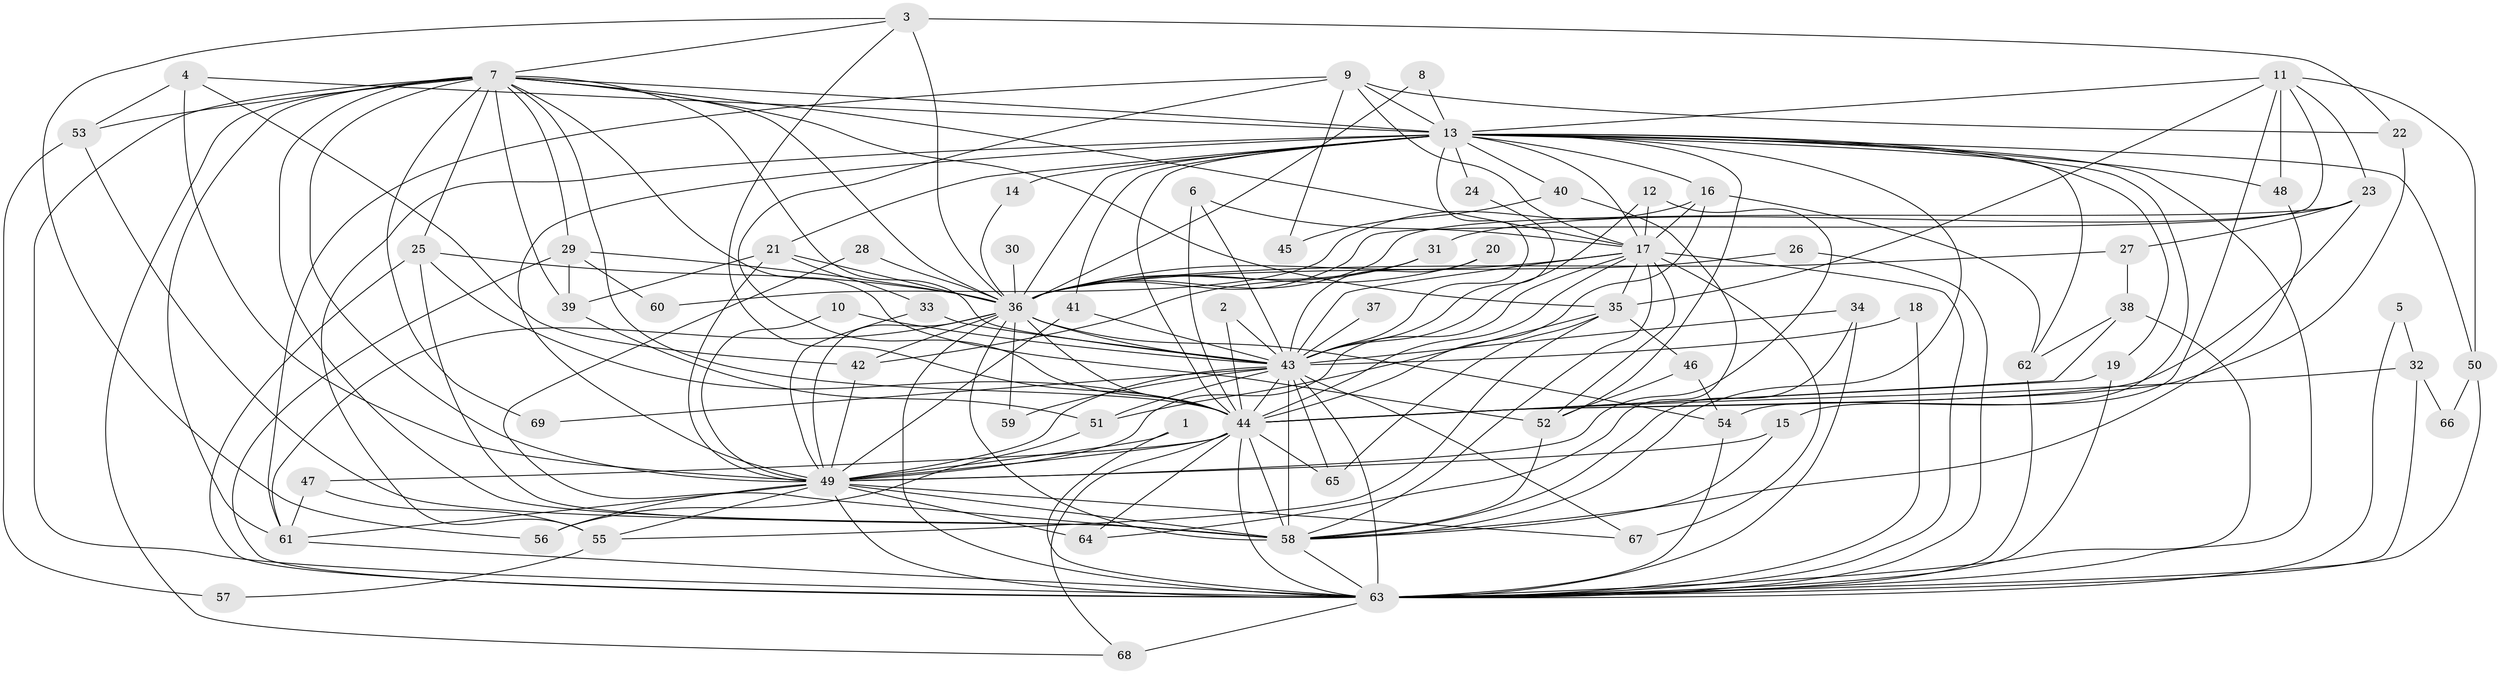 // original degree distribution, {22: 0.0072992700729927005, 35: 0.0072992700729927005, 26: 0.0072992700729927005, 17: 0.0072992700729927005, 29: 0.014598540145985401, 27: 0.0072992700729927005, 18: 0.014598540145985401, 30: 0.0072992700729927005, 5: 0.043795620437956206, 4: 0.11678832116788321, 3: 0.24087591240875914, 7: 0.014598540145985401, 2: 0.5109489051094891}
// Generated by graph-tools (version 1.1) at 2025/36/03/04/25 23:36:21]
// undirected, 69 vertices, 195 edges
graph export_dot {
  node [color=gray90,style=filled];
  1;
  2;
  3;
  4;
  5;
  6;
  7;
  8;
  9;
  10;
  11;
  12;
  13;
  14;
  15;
  16;
  17;
  18;
  19;
  20;
  21;
  22;
  23;
  24;
  25;
  26;
  27;
  28;
  29;
  30;
  31;
  32;
  33;
  34;
  35;
  36;
  37;
  38;
  39;
  40;
  41;
  42;
  43;
  44;
  45;
  46;
  47;
  48;
  49;
  50;
  51;
  52;
  53;
  54;
  55;
  56;
  57;
  58;
  59;
  60;
  61;
  62;
  63;
  64;
  65;
  66;
  67;
  68;
  69;
  1 -- 49 [weight=1.0];
  1 -- 63 [weight=1.0];
  2 -- 43 [weight=1.0];
  2 -- 44 [weight=1.0];
  3 -- 7 [weight=1.0];
  3 -- 22 [weight=1.0];
  3 -- 36 [weight=1.0];
  3 -- 44 [weight=1.0];
  3 -- 56 [weight=1.0];
  4 -- 13 [weight=1.0];
  4 -- 42 [weight=1.0];
  4 -- 49 [weight=1.0];
  4 -- 53 [weight=1.0];
  5 -- 32 [weight=1.0];
  5 -- 63 [weight=2.0];
  6 -- 17 [weight=1.0];
  6 -- 43 [weight=1.0];
  6 -- 44 [weight=1.0];
  7 -- 13 [weight=1.0];
  7 -- 17 [weight=3.0];
  7 -- 25 [weight=1.0];
  7 -- 29 [weight=1.0];
  7 -- 35 [weight=1.0];
  7 -- 36 [weight=1.0];
  7 -- 39 [weight=1.0];
  7 -- 43 [weight=1.0];
  7 -- 44 [weight=2.0];
  7 -- 49 [weight=5.0];
  7 -- 52 [weight=1.0];
  7 -- 53 [weight=1.0];
  7 -- 58 [weight=1.0];
  7 -- 61 [weight=1.0];
  7 -- 63 [weight=2.0];
  7 -- 68 [weight=1.0];
  7 -- 69 [weight=1.0];
  8 -- 13 [weight=1.0];
  8 -- 36 [weight=1.0];
  9 -- 13 [weight=1.0];
  9 -- 17 [weight=1.0];
  9 -- 22 [weight=1.0];
  9 -- 44 [weight=1.0];
  9 -- 45 [weight=1.0];
  9 -- 61 [weight=1.0];
  10 -- 43 [weight=1.0];
  10 -- 49 [weight=1.0];
  11 -- 13 [weight=1.0];
  11 -- 15 [weight=1.0];
  11 -- 23 [weight=1.0];
  11 -- 35 [weight=1.0];
  11 -- 36 [weight=1.0];
  11 -- 48 [weight=1.0];
  11 -- 50 [weight=1.0];
  12 -- 17 [weight=1.0];
  12 -- 43 [weight=1.0];
  12 -- 49 [weight=1.0];
  13 -- 14 [weight=1.0];
  13 -- 16 [weight=1.0];
  13 -- 17 [weight=1.0];
  13 -- 19 [weight=1.0];
  13 -- 21 [weight=1.0];
  13 -- 24 [weight=1.0];
  13 -- 36 [weight=1.0];
  13 -- 40 [weight=1.0];
  13 -- 41 [weight=1.0];
  13 -- 43 [weight=2.0];
  13 -- 44 [weight=1.0];
  13 -- 48 [weight=1.0];
  13 -- 49 [weight=2.0];
  13 -- 50 [weight=1.0];
  13 -- 52 [weight=1.0];
  13 -- 54 [weight=1.0];
  13 -- 55 [weight=1.0];
  13 -- 58 [weight=1.0];
  13 -- 62 [weight=1.0];
  13 -- 63 [weight=2.0];
  14 -- 36 [weight=1.0];
  15 -- 49 [weight=1.0];
  15 -- 58 [weight=1.0];
  16 -- 17 [weight=1.0];
  16 -- 44 [weight=1.0];
  16 -- 60 [weight=1.0];
  16 -- 62 [weight=1.0];
  17 -- 35 [weight=1.0];
  17 -- 36 [weight=2.0];
  17 -- 43 [weight=1.0];
  17 -- 44 [weight=1.0];
  17 -- 49 [weight=1.0];
  17 -- 52 [weight=1.0];
  17 -- 58 [weight=1.0];
  17 -- 63 [weight=2.0];
  17 -- 67 [weight=1.0];
  18 -- 43 [weight=1.0];
  18 -- 63 [weight=1.0];
  19 -- 44 [weight=1.0];
  19 -- 63 [weight=1.0];
  20 -- 36 [weight=1.0];
  20 -- 43 [weight=1.0];
  21 -- 33 [weight=1.0];
  21 -- 36 [weight=1.0];
  21 -- 39 [weight=1.0];
  21 -- 49 [weight=1.0];
  22 -- 44 [weight=1.0];
  23 -- 27 [weight=1.0];
  23 -- 31 [weight=1.0];
  23 -- 36 [weight=2.0];
  23 -- 44 [weight=1.0];
  24 -- 43 [weight=1.0];
  25 -- 36 [weight=1.0];
  25 -- 44 [weight=1.0];
  25 -- 58 [weight=1.0];
  25 -- 63 [weight=1.0];
  26 -- 36 [weight=2.0];
  26 -- 63 [weight=1.0];
  27 -- 36 [weight=1.0];
  27 -- 38 [weight=1.0];
  28 -- 36 [weight=1.0];
  28 -- 58 [weight=1.0];
  29 -- 36 [weight=1.0];
  29 -- 39 [weight=1.0];
  29 -- 60 [weight=1.0];
  29 -- 63 [weight=1.0];
  30 -- 36 [weight=1.0];
  31 -- 36 [weight=1.0];
  31 -- 42 [weight=1.0];
  32 -- 44 [weight=1.0];
  32 -- 63 [weight=1.0];
  32 -- 66 [weight=1.0];
  33 -- 43 [weight=1.0];
  33 -- 49 [weight=1.0];
  34 -- 43 [weight=1.0];
  34 -- 58 [weight=1.0];
  34 -- 63 [weight=3.0];
  35 -- 46 [weight=1.0];
  35 -- 51 [weight=1.0];
  35 -- 55 [weight=1.0];
  35 -- 65 [weight=1.0];
  36 -- 42 [weight=1.0];
  36 -- 43 [weight=1.0];
  36 -- 44 [weight=4.0];
  36 -- 49 [weight=1.0];
  36 -- 54 [weight=1.0];
  36 -- 58 [weight=1.0];
  36 -- 59 [weight=1.0];
  36 -- 61 [weight=1.0];
  36 -- 63 [weight=2.0];
  37 -- 43 [weight=1.0];
  38 -- 44 [weight=1.0];
  38 -- 62 [weight=1.0];
  38 -- 63 [weight=1.0];
  39 -- 51 [weight=1.0];
  40 -- 45 [weight=1.0];
  40 -- 64 [weight=1.0];
  41 -- 43 [weight=1.0];
  41 -- 49 [weight=1.0];
  42 -- 49 [weight=1.0];
  43 -- 44 [weight=1.0];
  43 -- 49 [weight=1.0];
  43 -- 51 [weight=1.0];
  43 -- 58 [weight=2.0];
  43 -- 59 [weight=1.0];
  43 -- 63 [weight=2.0];
  43 -- 65 [weight=1.0];
  43 -- 67 [weight=1.0];
  43 -- 69 [weight=2.0];
  44 -- 47 [weight=1.0];
  44 -- 49 [weight=1.0];
  44 -- 58 [weight=1.0];
  44 -- 63 [weight=2.0];
  44 -- 64 [weight=1.0];
  44 -- 65 [weight=1.0];
  44 -- 68 [weight=1.0];
  46 -- 52 [weight=1.0];
  46 -- 54 [weight=1.0];
  47 -- 55 [weight=1.0];
  47 -- 61 [weight=1.0];
  48 -- 58 [weight=1.0];
  49 -- 55 [weight=1.0];
  49 -- 56 [weight=1.0];
  49 -- 58 [weight=2.0];
  49 -- 61 [weight=1.0];
  49 -- 63 [weight=2.0];
  49 -- 64 [weight=2.0];
  49 -- 67 [weight=1.0];
  50 -- 63 [weight=1.0];
  50 -- 66 [weight=1.0];
  51 -- 56 [weight=1.0];
  52 -- 58 [weight=1.0];
  53 -- 57 [weight=1.0];
  53 -- 58 [weight=1.0];
  54 -- 63 [weight=1.0];
  55 -- 57 [weight=1.0];
  58 -- 63 [weight=2.0];
  61 -- 63 [weight=1.0];
  62 -- 63 [weight=1.0];
  63 -- 68 [weight=2.0];
}

